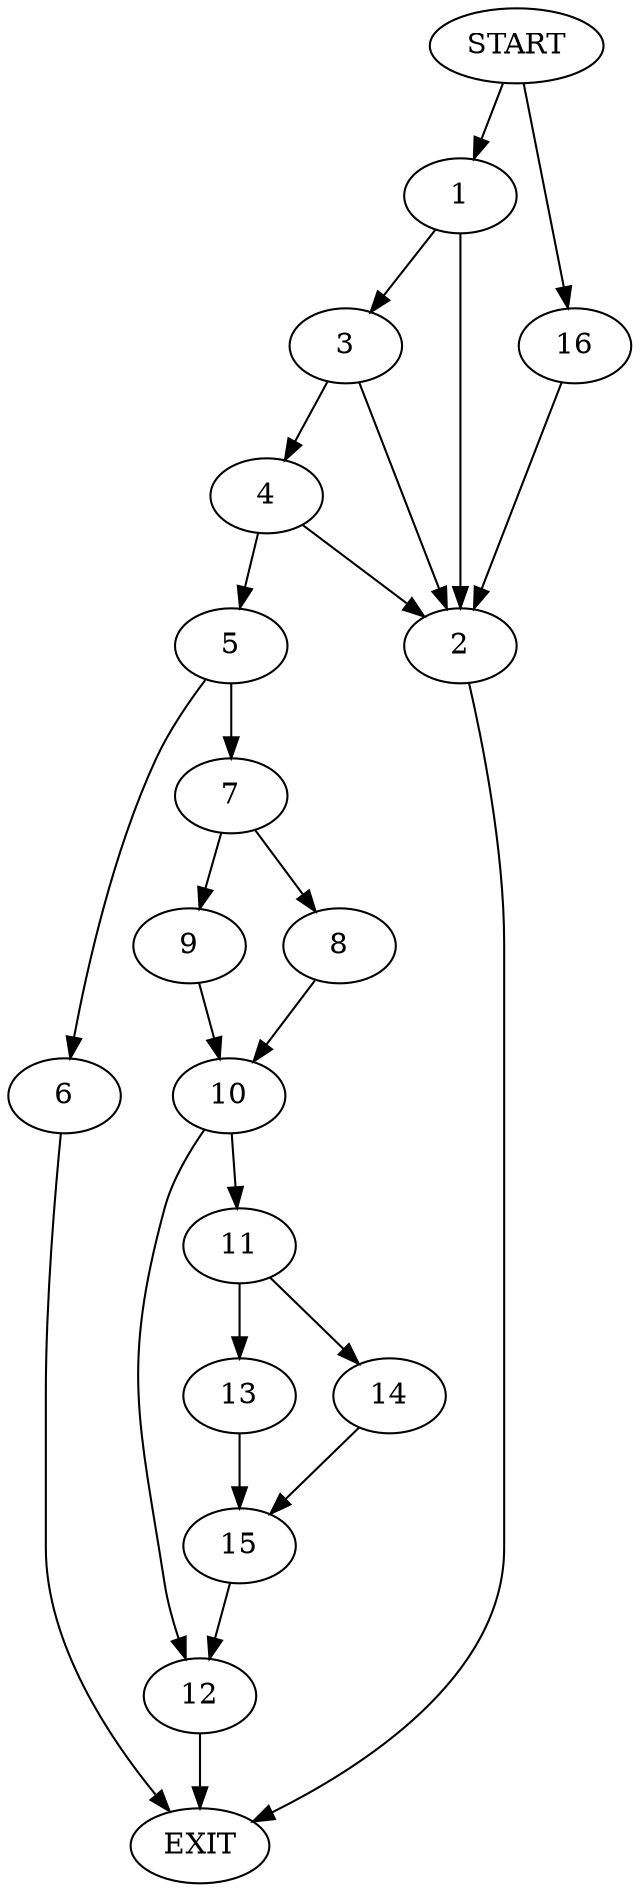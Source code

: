 digraph {
0 [label="START"]
17 [label="EXIT"]
0 -> 1
1 -> 2
1 -> 3
2 -> 17
3 -> 4
3 -> 2
4 -> 2
4 -> 5
5 -> 6
5 -> 7
7 -> 8
7 -> 9
6 -> 17
8 -> 10
9 -> 10
10 -> 11
10 -> 12
11 -> 13
11 -> 14
12 -> 17
13 -> 15
14 -> 15
15 -> 12
0 -> 16
16 -> 2
}

